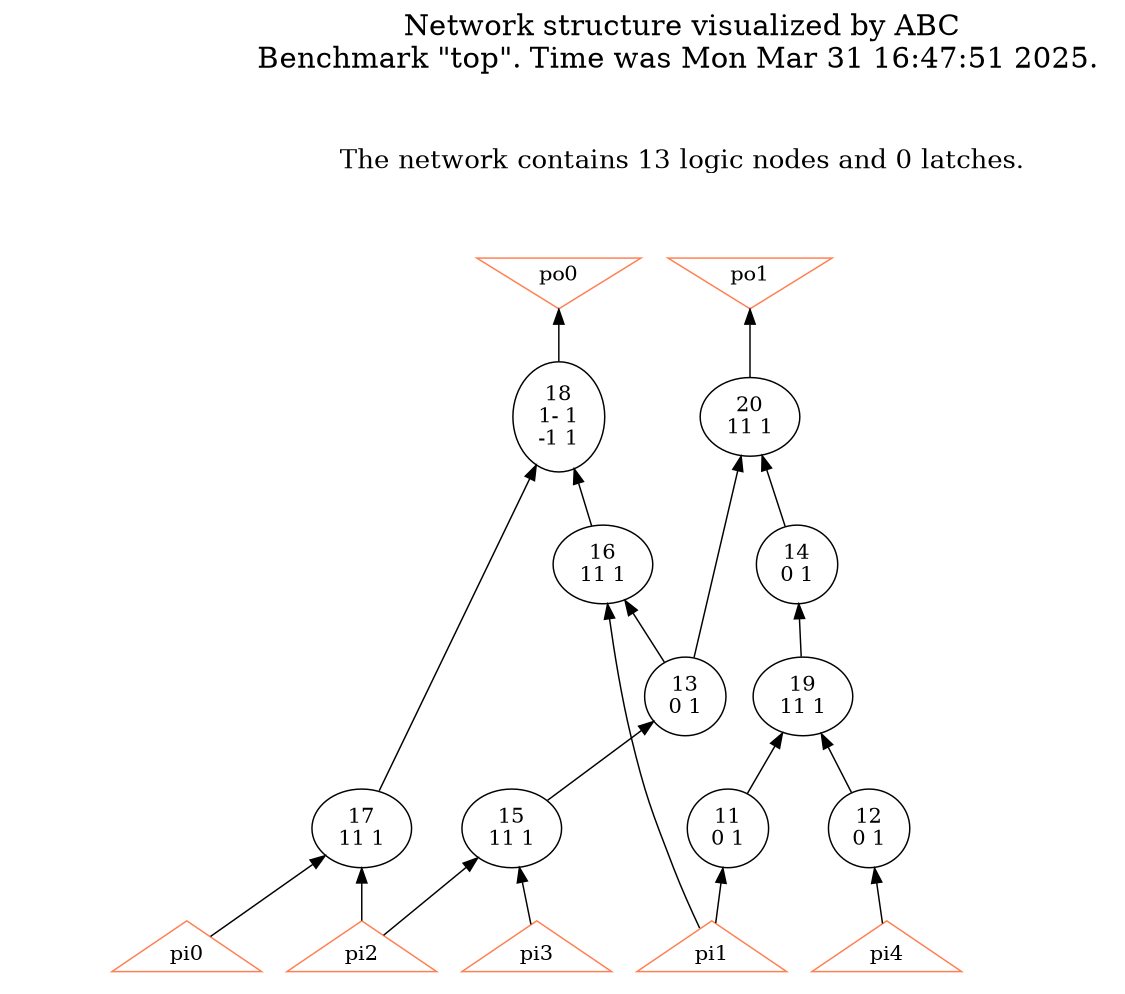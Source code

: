 # Network structure generated by ABC

digraph network {
size = "7.5,10";
center = true;
edge [dir = back];

{
  node [shape = plaintext];
  edge [style = invis];
  LevelTitle1 [label=""];
  LevelTitle2 [label=""];
  Level5 [label = ""];
  Level4 [label = ""];
  Level3 [label = ""];
  Level2 [label = ""];
  Level1 [label = ""];
  Level0 [label = ""];
  LevelTitle1 ->  LevelTitle2 ->  Level5 ->  Level4 ->  Level3 ->  Level2 ->  Level1 ->  Level0;
}

{
  rank = same;
  LevelTitle1;
  title1 [shape=plaintext,
          fontsize=20,
          fontname = "Times-Roman",
          label="Network structure visualized by ABC\nBenchmark \"top\". Time was Mon Mar 31 16:47:51 2025. "
         ];
}

{
  rank = same;
  LevelTitle2;
  title2 [shape=plaintext,
          fontsize=18,
          fontname = "Times-Roman",
          label="The network contains 13 logic nodes and 0 latches.\n"
         ];
}

{
  rank = same;
  Level5;
  Node6 [label = "po0", shape = invtriangle, color = coral, fillcolor = coral];
  Node7 [label = "po1", shape = invtriangle, color = coral, fillcolor = coral];
}

{
  rank = same;
  Level4;
  Node18 [label = "18\n1- 1\n-1 1", shape = ellipse];
  Node20 [label = "20\n11 1", shape = ellipse];
}

{
  rank = same;
  Level3;
  Node14 [label = "14\n0 1", shape = ellipse];
  Node16 [label = "16\n11 1", shape = ellipse];
}

{
  rank = same;
  Level2;
  Node13 [label = "13\n0 1", shape = ellipse];
  Node19 [label = "19\n11 1", shape = ellipse];
}

{
  rank = same;
  Level1;
  Node11 [label = "11\n0 1", shape = ellipse];
  Node12 [label = "12\n0 1", shape = ellipse];
  Node15 [label = "15\n11 1", shape = ellipse];
  Node17 [label = "17\n11 1", shape = ellipse];
}

{
  rank = same;
  Level0;
  Node1 [label = "pi0", shape = triangle, color = coral, fillcolor = coral];
  Node2 [label = "pi1", shape = triangle, color = coral, fillcolor = coral];
  Node3 [label = "pi2", shape = triangle, color = coral, fillcolor = coral];
  Node4 [label = "pi3", shape = triangle, color = coral, fillcolor = coral];
  Node5 [label = "pi4", shape = triangle, color = coral, fillcolor = coral];
}

title1 -> title2 [style = invis];
title2 -> Node6 [style = invis];
title2 -> Node7 [style = invis];
Node6 -> Node7 [style = invis];
Node6 -> Node18 [style = solid];
Node7 -> Node20 [style = solid];
Node11 -> Node2 [style = solid];
Node12 -> Node5 [style = solid];
Node13 -> Node15 [style = solid];
Node14 -> Node19 [style = solid];
Node15 -> Node3 [style = solid];
Node15 -> Node4 [style = solid];
Node16 -> Node13 [style = solid];
Node16 -> Node2 [style = solid];
Node17 -> Node1 [style = solid];
Node17 -> Node3 [style = solid];
Node18 -> Node16 [style = solid];
Node18 -> Node17 [style = solid];
Node19 -> Node11 [style = solid];
Node19 -> Node12 [style = solid];
Node20 -> Node13 [style = solid];
Node20 -> Node14 [style = solid];
}

